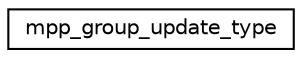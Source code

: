 digraph "Graphical Class Hierarchy"
{
 // INTERACTIVE_SVG=YES
 // LATEX_PDF_SIZE
  edge [fontname="Helvetica",fontsize="10",labelfontname="Helvetica",labelfontsize="10"];
  node [fontname="Helvetica",fontsize="10",shape=record];
  rankdir="LR";
  Node0 [label="mpp_group_update_type",height=0.2,width=0.4,color="black", fillcolor="white", style="filled",URL="$structmpp__domains__mod_1_1mpp__group__update__type.html",tooltip="used for updates on a group"];
}
